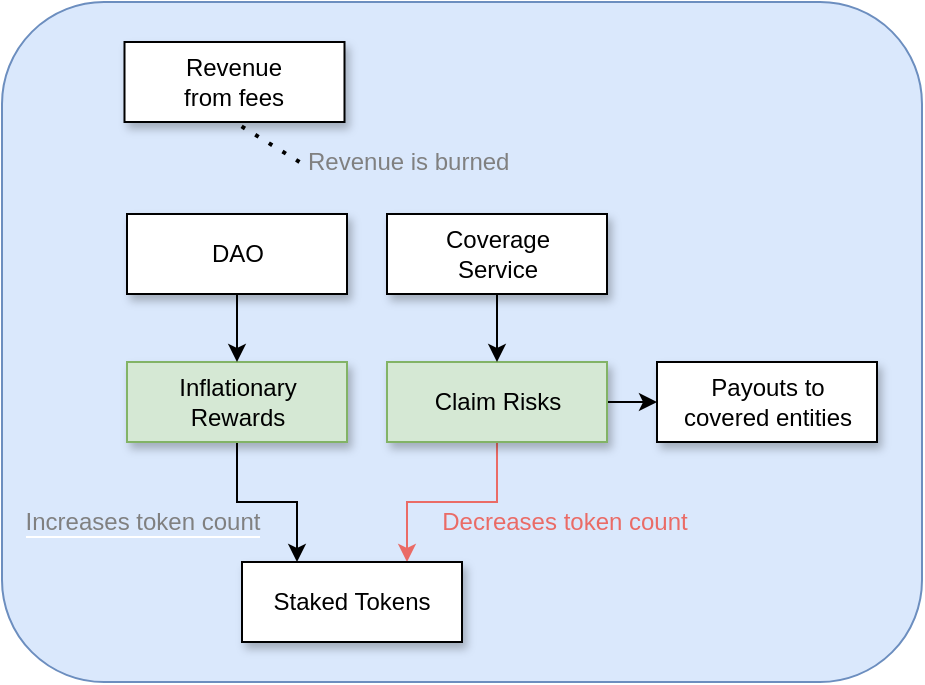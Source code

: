 <mxfile version="20.3.0" type="device"><diagram id="C5RBs43oDa-KdzZeNtuy" name="Page-1"><mxGraphModel dx="1187" dy="852" grid="1" gridSize="10" guides="1" tooltips="1" connect="1" arrows="1" fold="1" page="1" pageScale="1" pageWidth="827" pageHeight="1169" math="0" shadow="0"><root><mxCell id="WIyWlLk6GJQsqaUBKTNV-0"/><mxCell id="WIyWlLk6GJQsqaUBKTNV-1" parent="WIyWlLk6GJQsqaUBKTNV-0"/><mxCell id="BtGsX3s6YIgKdzY1Un2O-0" value="" style="rounded=1;whiteSpace=wrap;html=1;fillColor=#dae8fc;strokeColor=#6c8ebf;" vertex="1" parent="WIyWlLk6GJQsqaUBKTNV-1"><mxGeometry x="20" y="30" width="460" height="340" as="geometry"/></mxCell><mxCell id="YnSxpok5iKf1OcXM566y-4" style="edgeStyle=orthogonalEdgeStyle;rounded=0;orthogonalLoop=1;jettySize=auto;html=1;entryX=0.25;entryY=0;entryDx=0;entryDy=0;strokeColor=#000000;strokeWidth=1;fontSize=12;fontColor=#808080;" parent="WIyWlLk6GJQsqaUBKTNV-1" source="-J9LtHLlSoGoy5qDoKKV-33" target="-J9LtHLlSoGoy5qDoKKV-40" edge="1"><mxGeometry relative="1" as="geometry"/></mxCell><mxCell id="-J9LtHLlSoGoy5qDoKKV-33" value="Inflationary Rewards" style="rounded=0;whiteSpace=wrap;html=1;shadow=1;fillColor=#d5e8d4;strokeColor=#82b366;" parent="WIyWlLk6GJQsqaUBKTNV-1" vertex="1"><mxGeometry x="82.5" y="210" width="110" height="40" as="geometry"/></mxCell><mxCell id="rLRXQCMkEq3qtOploGkG-4" value="" style="edgeStyle=orthogonalEdgeStyle;rounded=0;orthogonalLoop=1;jettySize=auto;html=1;strokeWidth=1;fontSize=12;fontColor=#000000;" parent="WIyWlLk6GJQsqaUBKTNV-1" source="-J9LtHLlSoGoy5qDoKKV-34" target="rLRXQCMkEq3qtOploGkG-2" edge="1"><mxGeometry relative="1" as="geometry"/></mxCell><mxCell id="r7gAZXY5qaFj9iDDyJte-0" value="" style="edgeStyle=orthogonalEdgeStyle;rounded=0;orthogonalLoop=1;jettySize=auto;html=1;entryX=0.75;entryY=0;entryDx=0;entryDy=0;strokeColor=#EA6B66;" parent="WIyWlLk6GJQsqaUBKTNV-1" source="-J9LtHLlSoGoy5qDoKKV-34" target="-J9LtHLlSoGoy5qDoKKV-40" edge="1"><mxGeometry relative="1" as="geometry"/></mxCell><mxCell id="r7gAZXY5qaFj9iDDyJte-1" value="&lt;font style=&quot;font-size: 12px&quot;&gt;Decreases token count&lt;/font&gt;" style="edgeLabel;html=1;align=center;verticalAlign=middle;resizable=0;points=[];fontColor=#EA6B66;labelBackgroundColor=#DAE8FC;" parent="r7gAZXY5qaFj9iDDyJte-0" vertex="1" connectable="0"><mxGeometry x="-0.226" y="-1" relative="1" as="geometry"><mxPoint x="44" y="11" as="offset"/></mxGeometry></mxCell><mxCell id="-J9LtHLlSoGoy5qDoKKV-34" value="Claim Risks" style="rounded=0;whiteSpace=wrap;html=1;shadow=1;fillColor=#d5e8d4;strokeColor=#82b366;" parent="WIyWlLk6GJQsqaUBKTNV-1" vertex="1"><mxGeometry x="212.5" y="210" width="110" height="40" as="geometry"/></mxCell><mxCell id="-J9LtHLlSoGoy5qDoKKV-40" value="Staked Tokens" style="rounded=0;whiteSpace=wrap;html=1;shadow=1;" parent="WIyWlLk6GJQsqaUBKTNV-1" vertex="1"><mxGeometry x="140" y="310" width="110" height="40" as="geometry"/></mxCell><mxCell id="rLRXQCMkEq3qtOploGkG-2" value="Payouts to &lt;br&gt;covered entities" style="rounded=0;whiteSpace=wrap;html=1;shadow=1;" parent="WIyWlLk6GJQsqaUBKTNV-1" vertex="1"><mxGeometry x="347.5" y="210" width="110" height="40" as="geometry"/></mxCell><mxCell id="YnSxpok5iKf1OcXM566y-6" value="&lt;span style=&quot;background-color: rgb(218, 232, 252);&quot;&gt;Increases token count&lt;/span&gt;" style="edgeLabel;html=1;align=center;verticalAlign=middle;resizable=0;points=[];fontSize=12;fontColor=#808080;" parent="WIyWlLk6GJQsqaUBKTNV-1" vertex="1" connectable="0"><mxGeometry x="90" y="290" as="geometry"/></mxCell><mxCell id="YnSxpok5iKf1OcXM566y-7" value="Revenue&lt;br&gt;from fees" style="rounded=0;whiteSpace=wrap;html=1;shadow=1;" parent="WIyWlLk6GJQsqaUBKTNV-1" vertex="1"><mxGeometry x="81.25" y="50" width="110" height="40" as="geometry"/></mxCell><mxCell id="YnSxpok5iKf1OcXM566y-10" value="Revenue is burned" style="text;html=1;align=left;verticalAlign=middle;resizable=0;points=[];autosize=1;fontSize=12;fontColor=#808080;" parent="WIyWlLk6GJQsqaUBKTNV-1" vertex="1"><mxGeometry x="171" y="100" width="120" height="20" as="geometry"/></mxCell><mxCell id="YnSxpok5iKf1OcXM566y-12" value="" style="edgeStyle=orthogonalEdgeStyle;rounded=0;orthogonalLoop=1;jettySize=auto;html=1;strokeColor=#000000;strokeWidth=1;fontSize=12;fontColor=#808080;" parent="WIyWlLk6GJQsqaUBKTNV-1" source="YnSxpok5iKf1OcXM566y-11" target="-J9LtHLlSoGoy5qDoKKV-34" edge="1"><mxGeometry relative="1" as="geometry"/></mxCell><mxCell id="YnSxpok5iKf1OcXM566y-11" value="Coverage&lt;br&gt;Service" style="rounded=0;whiteSpace=wrap;html=1;shadow=1;" parent="WIyWlLk6GJQsqaUBKTNV-1" vertex="1"><mxGeometry x="212.5" y="136" width="110" height="40" as="geometry"/></mxCell><mxCell id="YnSxpok5iKf1OcXM566y-13" value="" style="endArrow=none;dashed=1;html=1;dashPattern=1 3;strokeWidth=2;fontSize=12;fontColor=#808080;entryX=0.5;entryY=1;entryDx=0;entryDy=0;" parent="WIyWlLk6GJQsqaUBKTNV-1" target="YnSxpok5iKf1OcXM566y-7" edge="1"><mxGeometry width="50" height="50" relative="1" as="geometry"><mxPoint x="168.75" y="110" as="sourcePoint"/><mxPoint x="438.75" y="350" as="targetPoint"/></mxGeometry></mxCell><mxCell id="YnSxpok5iKf1OcXM566y-15" value="" style="edgeStyle=orthogonalEdgeStyle;rounded=0;orthogonalLoop=1;jettySize=auto;html=1;strokeColor=#000000;strokeWidth=1;fontSize=12;fontColor=#808080;" parent="WIyWlLk6GJQsqaUBKTNV-1" source="YnSxpok5iKf1OcXM566y-14" target="-J9LtHLlSoGoy5qDoKKV-33" edge="1"><mxGeometry relative="1" as="geometry"/></mxCell><mxCell id="YnSxpok5iKf1OcXM566y-14" value="DAO" style="rounded=0;whiteSpace=wrap;html=1;shadow=1;" parent="WIyWlLk6GJQsqaUBKTNV-1" vertex="1"><mxGeometry x="82.5" y="136" width="110" height="40" as="geometry"/></mxCell></root></mxGraphModel></diagram></mxfile>
